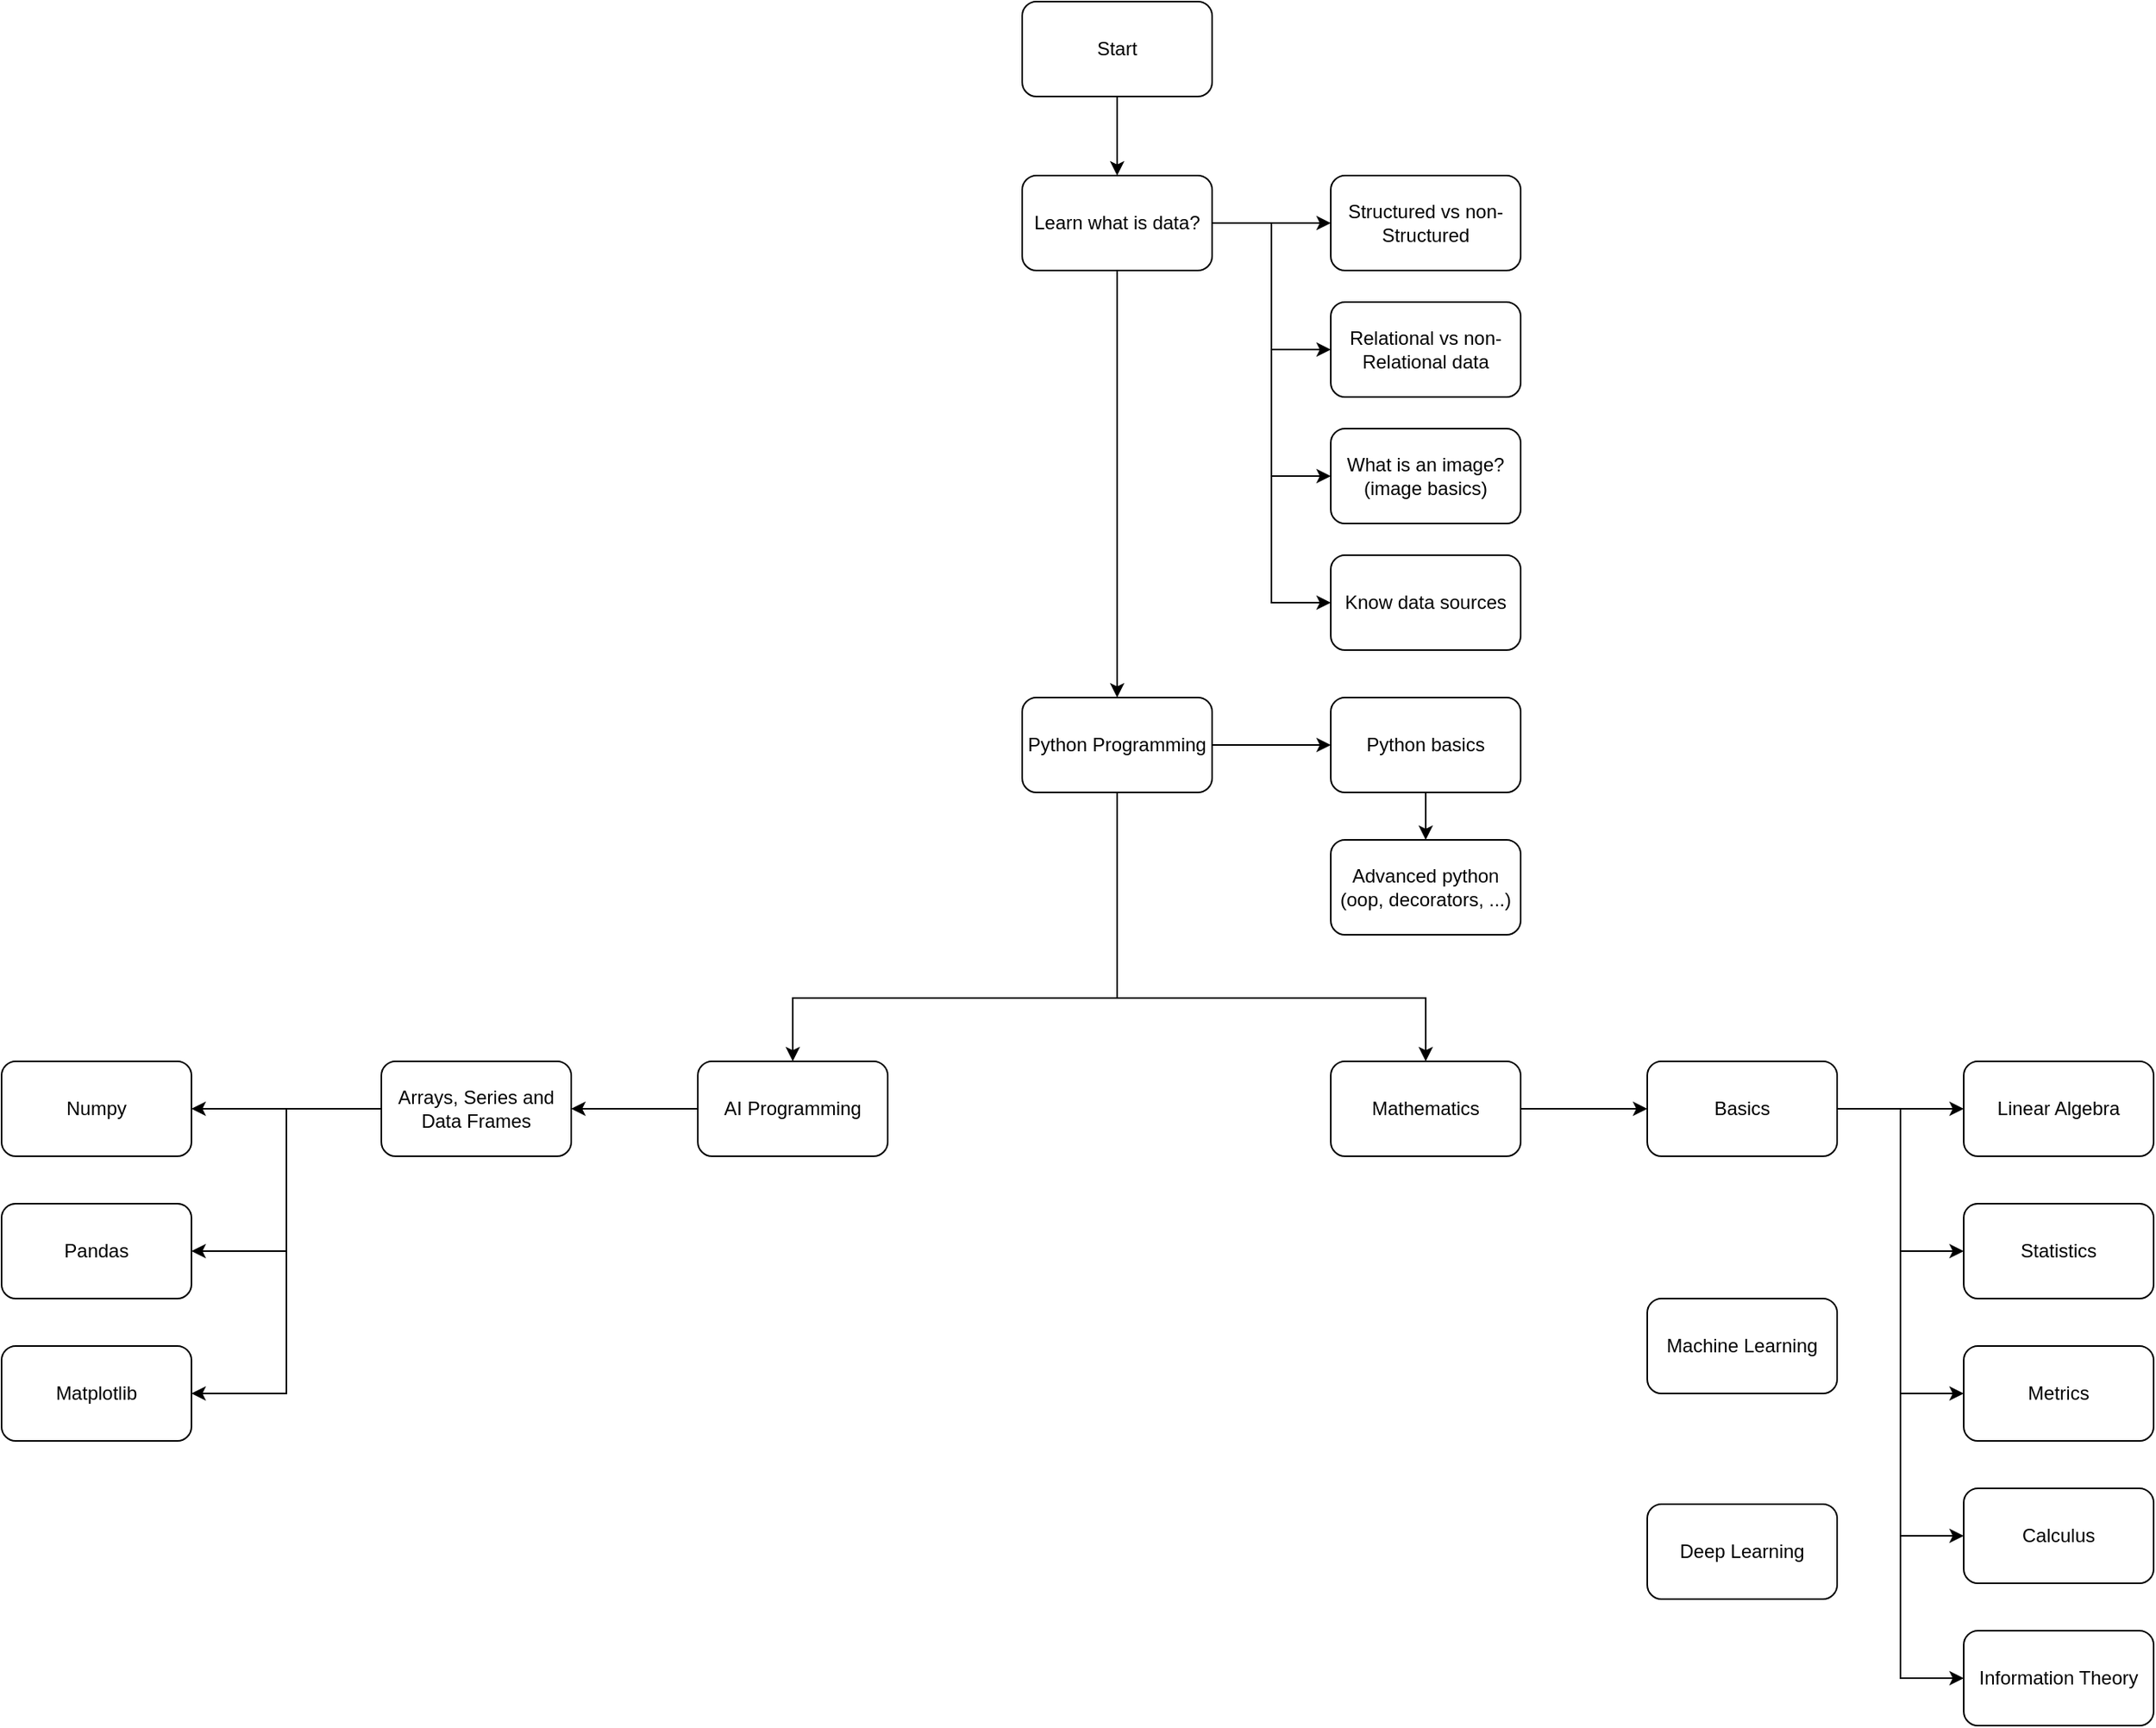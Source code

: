 <mxfile version="21.3.8" type="github">
  <diagram name="Page-1" id="aSMqkt42Gs_4Adb-Ifj2">
    <mxGraphModel dx="2243" dy="770" grid="1" gridSize="10" guides="1" tooltips="1" connect="1" arrows="1" fold="1" page="1" pageScale="1" pageWidth="850" pageHeight="1100" math="0" shadow="0">
      <root>
        <mxCell id="0" />
        <mxCell id="1" parent="0" />
        <mxCell id="REgde3PiPl2RJDlb76gh-10" style="edgeStyle=orthogonalEdgeStyle;rounded=0;orthogonalLoop=1;jettySize=auto;html=1;exitX=0.5;exitY=1;exitDx=0;exitDy=0;entryX=0.5;entryY=0;entryDx=0;entryDy=0;" edge="1" parent="1" source="REgde3PiPl2RJDlb76gh-1" target="REgde3PiPl2RJDlb76gh-3">
          <mxGeometry relative="1" as="geometry" />
        </mxCell>
        <mxCell id="REgde3PiPl2RJDlb76gh-1" value="Start" style="rounded=1;whiteSpace=wrap;html=1;" vertex="1" parent="1">
          <mxGeometry x="365" y="60" width="120" height="60" as="geometry" />
        </mxCell>
        <mxCell id="REgde3PiPl2RJDlb76gh-14" style="edgeStyle=orthogonalEdgeStyle;rounded=0;orthogonalLoop=1;jettySize=auto;html=1;entryX=0.5;entryY=0;entryDx=0;entryDy=0;" edge="1" parent="1" source="REgde3PiPl2RJDlb76gh-3" target="REgde3PiPl2RJDlb76gh-13">
          <mxGeometry relative="1" as="geometry" />
        </mxCell>
        <mxCell id="REgde3PiPl2RJDlb76gh-26" style="edgeStyle=orthogonalEdgeStyle;rounded=0;orthogonalLoop=1;jettySize=auto;html=1;exitX=1;exitY=0.5;exitDx=0;exitDy=0;entryX=0;entryY=0.5;entryDx=0;entryDy=0;" edge="1" parent="1" source="REgde3PiPl2RJDlb76gh-3" target="REgde3PiPl2RJDlb76gh-4">
          <mxGeometry relative="1" as="geometry" />
        </mxCell>
        <mxCell id="REgde3PiPl2RJDlb76gh-27" style="edgeStyle=orthogonalEdgeStyle;rounded=0;orthogonalLoop=1;jettySize=auto;html=1;exitX=1;exitY=0.5;exitDx=0;exitDy=0;entryX=0;entryY=0.5;entryDx=0;entryDy=0;" edge="1" parent="1" source="REgde3PiPl2RJDlb76gh-3" target="REgde3PiPl2RJDlb76gh-5">
          <mxGeometry relative="1" as="geometry" />
        </mxCell>
        <mxCell id="REgde3PiPl2RJDlb76gh-28" style="edgeStyle=orthogonalEdgeStyle;rounded=0;orthogonalLoop=1;jettySize=auto;html=1;exitX=1;exitY=0.5;exitDx=0;exitDy=0;entryX=0;entryY=0.5;entryDx=0;entryDy=0;" edge="1" parent="1" source="REgde3PiPl2RJDlb76gh-3" target="REgde3PiPl2RJDlb76gh-6">
          <mxGeometry relative="1" as="geometry" />
        </mxCell>
        <mxCell id="REgde3PiPl2RJDlb76gh-29" style="edgeStyle=orthogonalEdgeStyle;rounded=0;orthogonalLoop=1;jettySize=auto;html=1;exitX=1;exitY=0.5;exitDx=0;exitDy=0;entryX=0;entryY=0.5;entryDx=0;entryDy=0;" edge="1" parent="1" source="REgde3PiPl2RJDlb76gh-3" target="REgde3PiPl2RJDlb76gh-23">
          <mxGeometry relative="1" as="geometry" />
        </mxCell>
        <mxCell id="REgde3PiPl2RJDlb76gh-3" value="Learn what is data?" style="rounded=1;whiteSpace=wrap;html=1;" vertex="1" parent="1">
          <mxGeometry x="365" y="170" width="120" height="60" as="geometry" />
        </mxCell>
        <mxCell id="REgde3PiPl2RJDlb76gh-4" value="Structured vs non-Structured" style="rounded=1;whiteSpace=wrap;html=1;" vertex="1" parent="1">
          <mxGeometry x="560" y="170" width="120" height="60" as="geometry" />
        </mxCell>
        <mxCell id="REgde3PiPl2RJDlb76gh-5" value="Relational vs non-Relational data" style="rounded=1;whiteSpace=wrap;html=1;" vertex="1" parent="1">
          <mxGeometry x="560" y="250" width="120" height="60" as="geometry" />
        </mxCell>
        <mxCell id="REgde3PiPl2RJDlb76gh-6" value="What is an image?&lt;br&gt;(image basics)" style="rounded=1;whiteSpace=wrap;html=1;" vertex="1" parent="1">
          <mxGeometry x="560" y="330" width="120" height="60" as="geometry" />
        </mxCell>
        <mxCell id="REgde3PiPl2RJDlb76gh-17" style="edgeStyle=orthogonalEdgeStyle;rounded=0;orthogonalLoop=1;jettySize=auto;html=1;exitX=1;exitY=0.5;exitDx=0;exitDy=0;entryX=0;entryY=0.5;entryDx=0;entryDy=0;" edge="1" parent="1" source="REgde3PiPl2RJDlb76gh-13" target="REgde3PiPl2RJDlb76gh-15">
          <mxGeometry relative="1" as="geometry" />
        </mxCell>
        <mxCell id="REgde3PiPl2RJDlb76gh-21" style="edgeStyle=orthogonalEdgeStyle;rounded=0;orthogonalLoop=1;jettySize=auto;html=1;exitX=0.5;exitY=1;exitDx=0;exitDy=0;entryX=0.5;entryY=0;entryDx=0;entryDy=0;" edge="1" parent="1" source="REgde3PiPl2RJDlb76gh-13" target="REgde3PiPl2RJDlb76gh-20">
          <mxGeometry relative="1" as="geometry">
            <Array as="points">
              <mxPoint x="425" y="690" />
              <mxPoint x="620" y="690" />
            </Array>
          </mxGeometry>
        </mxCell>
        <mxCell id="REgde3PiPl2RJDlb76gh-22" style="edgeStyle=orthogonalEdgeStyle;rounded=0;orthogonalLoop=1;jettySize=auto;html=1;exitX=0.5;exitY=1;exitDx=0;exitDy=0;entryX=0.5;entryY=0;entryDx=0;entryDy=0;" edge="1" parent="1" source="REgde3PiPl2RJDlb76gh-13" target="REgde3PiPl2RJDlb76gh-19">
          <mxGeometry relative="1" as="geometry">
            <Array as="points">
              <mxPoint x="425" y="690" />
              <mxPoint x="220" y="690" />
            </Array>
          </mxGeometry>
        </mxCell>
        <mxCell id="REgde3PiPl2RJDlb76gh-13" value="Python Programming" style="rounded=1;whiteSpace=wrap;html=1;" vertex="1" parent="1">
          <mxGeometry x="365" y="500" width="120" height="60" as="geometry" />
        </mxCell>
        <mxCell id="REgde3PiPl2RJDlb76gh-18" style="edgeStyle=orthogonalEdgeStyle;rounded=0;orthogonalLoop=1;jettySize=auto;html=1;exitX=0.5;exitY=1;exitDx=0;exitDy=0;entryX=0.5;entryY=0;entryDx=0;entryDy=0;" edge="1" parent="1" source="REgde3PiPl2RJDlb76gh-15" target="REgde3PiPl2RJDlb76gh-16">
          <mxGeometry relative="1" as="geometry" />
        </mxCell>
        <mxCell id="REgde3PiPl2RJDlb76gh-15" value="Python basics" style="rounded=1;whiteSpace=wrap;html=1;" vertex="1" parent="1">
          <mxGeometry x="560" y="500" width="120" height="60" as="geometry" />
        </mxCell>
        <mxCell id="REgde3PiPl2RJDlb76gh-16" value="Advanced python&lt;br&gt;(oop, decorators, ...)" style="rounded=1;whiteSpace=wrap;html=1;" vertex="1" parent="1">
          <mxGeometry x="560" y="590" width="120" height="60" as="geometry" />
        </mxCell>
        <mxCell id="REgde3PiPl2RJDlb76gh-36" style="edgeStyle=orthogonalEdgeStyle;rounded=0;orthogonalLoop=1;jettySize=auto;html=1;exitX=0;exitY=0.5;exitDx=0;exitDy=0;entryX=1;entryY=0.5;entryDx=0;entryDy=0;" edge="1" parent="1" source="REgde3PiPl2RJDlb76gh-19" target="REgde3PiPl2RJDlb76gh-35">
          <mxGeometry relative="1" as="geometry" />
        </mxCell>
        <mxCell id="REgde3PiPl2RJDlb76gh-19" value="AI Programming" style="rounded=1;whiteSpace=wrap;html=1;" vertex="1" parent="1">
          <mxGeometry x="160" y="730" width="120" height="60" as="geometry" />
        </mxCell>
        <mxCell id="REgde3PiPl2RJDlb76gh-45" style="edgeStyle=orthogonalEdgeStyle;rounded=0;orthogonalLoop=1;jettySize=auto;html=1;exitX=1;exitY=0.5;exitDx=0;exitDy=0;entryX=0;entryY=0.5;entryDx=0;entryDy=0;" edge="1" parent="1" source="REgde3PiPl2RJDlb76gh-20" target="REgde3PiPl2RJDlb76gh-42">
          <mxGeometry relative="1" as="geometry" />
        </mxCell>
        <mxCell id="REgde3PiPl2RJDlb76gh-20" value="Mathematics" style="rounded=1;whiteSpace=wrap;html=1;" vertex="1" parent="1">
          <mxGeometry x="560" y="730" width="120" height="60" as="geometry" />
        </mxCell>
        <mxCell id="REgde3PiPl2RJDlb76gh-23" value="Know data sources" style="rounded=1;whiteSpace=wrap;html=1;" vertex="1" parent="1">
          <mxGeometry x="560" y="410" width="120" height="60" as="geometry" />
        </mxCell>
        <mxCell id="REgde3PiPl2RJDlb76gh-32" value="Numpy" style="rounded=1;whiteSpace=wrap;html=1;" vertex="1" parent="1">
          <mxGeometry x="-280" y="730" width="120" height="60" as="geometry" />
        </mxCell>
        <mxCell id="REgde3PiPl2RJDlb76gh-33" value="Pandas" style="rounded=1;whiteSpace=wrap;html=1;" vertex="1" parent="1">
          <mxGeometry x="-280" y="820" width="120" height="60" as="geometry" />
        </mxCell>
        <mxCell id="REgde3PiPl2RJDlb76gh-34" value="Matplotlib" style="rounded=1;whiteSpace=wrap;html=1;" vertex="1" parent="1">
          <mxGeometry x="-280" y="910" width="120" height="60" as="geometry" />
        </mxCell>
        <mxCell id="REgde3PiPl2RJDlb76gh-39" style="edgeStyle=orthogonalEdgeStyle;rounded=0;orthogonalLoop=1;jettySize=auto;html=1;exitX=0;exitY=0.5;exitDx=0;exitDy=0;entryX=1;entryY=0.5;entryDx=0;entryDy=0;" edge="1" parent="1" source="REgde3PiPl2RJDlb76gh-35" target="REgde3PiPl2RJDlb76gh-32">
          <mxGeometry relative="1" as="geometry" />
        </mxCell>
        <mxCell id="REgde3PiPl2RJDlb76gh-40" style="edgeStyle=orthogonalEdgeStyle;rounded=0;orthogonalLoop=1;jettySize=auto;html=1;exitX=0;exitY=0.5;exitDx=0;exitDy=0;entryX=1;entryY=0.5;entryDx=0;entryDy=0;" edge="1" parent="1" source="REgde3PiPl2RJDlb76gh-35" target="REgde3PiPl2RJDlb76gh-33">
          <mxGeometry relative="1" as="geometry" />
        </mxCell>
        <mxCell id="REgde3PiPl2RJDlb76gh-41" style="edgeStyle=orthogonalEdgeStyle;rounded=0;orthogonalLoop=1;jettySize=auto;html=1;exitX=0;exitY=0.5;exitDx=0;exitDy=0;entryX=1;entryY=0.5;entryDx=0;entryDy=0;" edge="1" parent="1" source="REgde3PiPl2RJDlb76gh-35" target="REgde3PiPl2RJDlb76gh-34">
          <mxGeometry relative="1" as="geometry" />
        </mxCell>
        <mxCell id="REgde3PiPl2RJDlb76gh-35" value="Arrays, Series and Data Frames" style="rounded=1;whiteSpace=wrap;html=1;" vertex="1" parent="1">
          <mxGeometry x="-40" y="730" width="120" height="60" as="geometry" />
        </mxCell>
        <mxCell id="REgde3PiPl2RJDlb76gh-47" style="edgeStyle=orthogonalEdgeStyle;rounded=0;orthogonalLoop=1;jettySize=auto;html=1;exitX=1;exitY=0.5;exitDx=0;exitDy=0;entryX=0;entryY=0.5;entryDx=0;entryDy=0;" edge="1" parent="1" source="REgde3PiPl2RJDlb76gh-42" target="REgde3PiPl2RJDlb76gh-46">
          <mxGeometry relative="1" as="geometry" />
        </mxCell>
        <mxCell id="REgde3PiPl2RJDlb76gh-49" style="edgeStyle=orthogonalEdgeStyle;rounded=0;orthogonalLoop=1;jettySize=auto;html=1;exitX=1;exitY=0.5;exitDx=0;exitDy=0;entryX=0;entryY=0.5;entryDx=0;entryDy=0;" edge="1" parent="1" source="REgde3PiPl2RJDlb76gh-42" target="REgde3PiPl2RJDlb76gh-48">
          <mxGeometry relative="1" as="geometry" />
        </mxCell>
        <mxCell id="REgde3PiPl2RJDlb76gh-51" style="edgeStyle=orthogonalEdgeStyle;rounded=0;orthogonalLoop=1;jettySize=auto;html=1;exitX=1;exitY=0.5;exitDx=0;exitDy=0;entryX=0;entryY=0.5;entryDx=0;entryDy=0;" edge="1" parent="1" source="REgde3PiPl2RJDlb76gh-42" target="REgde3PiPl2RJDlb76gh-50">
          <mxGeometry relative="1" as="geometry" />
        </mxCell>
        <mxCell id="REgde3PiPl2RJDlb76gh-53" style="edgeStyle=orthogonalEdgeStyle;rounded=0;orthogonalLoop=1;jettySize=auto;html=1;exitX=1;exitY=0.5;exitDx=0;exitDy=0;entryX=0;entryY=0.5;entryDx=0;entryDy=0;" edge="1" parent="1" source="REgde3PiPl2RJDlb76gh-42" target="REgde3PiPl2RJDlb76gh-52">
          <mxGeometry relative="1" as="geometry" />
        </mxCell>
        <mxCell id="REgde3PiPl2RJDlb76gh-55" style="edgeStyle=orthogonalEdgeStyle;rounded=0;orthogonalLoop=1;jettySize=auto;html=1;exitX=1;exitY=0.5;exitDx=0;exitDy=0;entryX=0;entryY=0.5;entryDx=0;entryDy=0;" edge="1" parent="1" source="REgde3PiPl2RJDlb76gh-42" target="REgde3PiPl2RJDlb76gh-54">
          <mxGeometry relative="1" as="geometry" />
        </mxCell>
        <mxCell id="REgde3PiPl2RJDlb76gh-42" value="Basics" style="rounded=1;whiteSpace=wrap;html=1;" vertex="1" parent="1">
          <mxGeometry x="760" y="730" width="120" height="60" as="geometry" />
        </mxCell>
        <mxCell id="REgde3PiPl2RJDlb76gh-43" value="Machine Learning" style="rounded=1;whiteSpace=wrap;html=1;" vertex="1" parent="1">
          <mxGeometry x="760" y="880" width="120" height="60" as="geometry" />
        </mxCell>
        <mxCell id="REgde3PiPl2RJDlb76gh-44" value="Deep Learning" style="rounded=1;whiteSpace=wrap;html=1;" vertex="1" parent="1">
          <mxGeometry x="760" y="1010" width="120" height="60" as="geometry" />
        </mxCell>
        <mxCell id="REgde3PiPl2RJDlb76gh-46" value="Linear Algebra" style="rounded=1;whiteSpace=wrap;html=1;" vertex="1" parent="1">
          <mxGeometry x="960" y="730" width="120" height="60" as="geometry" />
        </mxCell>
        <mxCell id="REgde3PiPl2RJDlb76gh-48" value="Statistics" style="rounded=1;whiteSpace=wrap;html=1;" vertex="1" parent="1">
          <mxGeometry x="960" y="820" width="120" height="60" as="geometry" />
        </mxCell>
        <mxCell id="REgde3PiPl2RJDlb76gh-50" value="Metrics" style="rounded=1;whiteSpace=wrap;html=1;" vertex="1" parent="1">
          <mxGeometry x="960" y="910" width="120" height="60" as="geometry" />
        </mxCell>
        <mxCell id="REgde3PiPl2RJDlb76gh-52" value="Calculus" style="rounded=1;whiteSpace=wrap;html=1;" vertex="1" parent="1">
          <mxGeometry x="960" y="1000" width="120" height="60" as="geometry" />
        </mxCell>
        <mxCell id="REgde3PiPl2RJDlb76gh-54" value="Information Theory" style="rounded=1;whiteSpace=wrap;html=1;" vertex="1" parent="1">
          <mxGeometry x="960" y="1090" width="120" height="60" as="geometry" />
        </mxCell>
      </root>
    </mxGraphModel>
  </diagram>
</mxfile>
